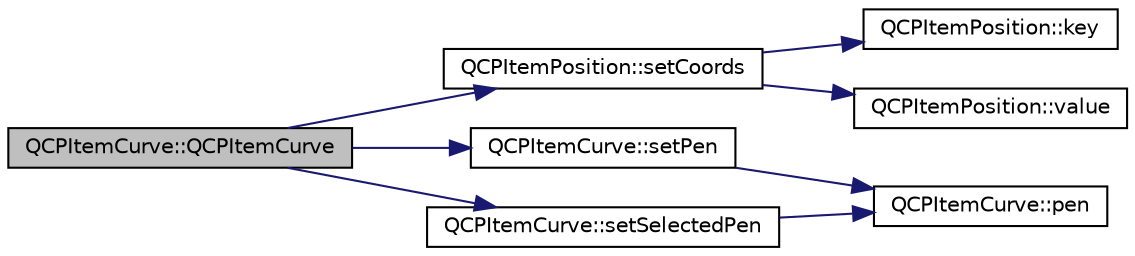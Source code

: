 digraph "QCPItemCurve::QCPItemCurve"
{
  edge [fontname="Helvetica",fontsize="10",labelfontname="Helvetica",labelfontsize="10"];
  node [fontname="Helvetica",fontsize="10",shape=record];
  rankdir="LR";
  Node0 [label="QCPItemCurve::QCPItemCurve",height=0.2,width=0.4,color="black", fillcolor="grey75", style="filled", fontcolor="black"];
  Node0 -> Node1 [color="midnightblue",fontsize="10",style="solid",fontname="Helvetica"];
  Node1 [label="QCPItemPosition::setCoords",height=0.2,width=0.4,color="black", fillcolor="white", style="filled",URL="$d1/dad/class_q_c_p_item_position.html#aa988ba4e87ab684c9021017dcaba945f"];
  Node1 -> Node2 [color="midnightblue",fontsize="10",style="solid",fontname="Helvetica"];
  Node2 [label="QCPItemPosition::key",height=0.2,width=0.4,color="black", fillcolor="white", style="filled",URL="$d1/dad/class_q_c_p_item_position.html#a6fc519f1b73722a8d0cff7d4d647407e"];
  Node1 -> Node3 [color="midnightblue",fontsize="10",style="solid",fontname="Helvetica"];
  Node3 [label="QCPItemPosition::value",height=0.2,width=0.4,color="black", fillcolor="white", style="filled",URL="$d1/dad/class_q_c_p_item_position.html#acfcf86f840a7366a4299bff593d5d636"];
  Node0 -> Node4 [color="midnightblue",fontsize="10",style="solid",fontname="Helvetica"];
  Node4 [label="QCPItemCurve::setPen",height=0.2,width=0.4,color="black", fillcolor="white", style="filled",URL="$df/d63/class_q_c_p_item_curve.html#a034be908440aec785c34b92843461221"];
  Node4 -> Node5 [color="midnightblue",fontsize="10",style="solid",fontname="Helvetica"];
  Node5 [label="QCPItemCurve::pen",height=0.2,width=0.4,color="black", fillcolor="white", style="filled",URL="$df/d63/class_q_c_p_item_curve.html#aefe2e9affaa9c70f434a076def4a7ea5"];
  Node0 -> Node6 [color="midnightblue",fontsize="10",style="solid",fontname="Helvetica"];
  Node6 [label="QCPItemCurve::setSelectedPen",height=0.2,width=0.4,color="black", fillcolor="white", style="filled",URL="$df/d63/class_q_c_p_item_curve.html#a375b917669f868c5a106bf2f1ab7c26d"];
  Node6 -> Node5 [color="midnightblue",fontsize="10",style="solid",fontname="Helvetica"];
}
